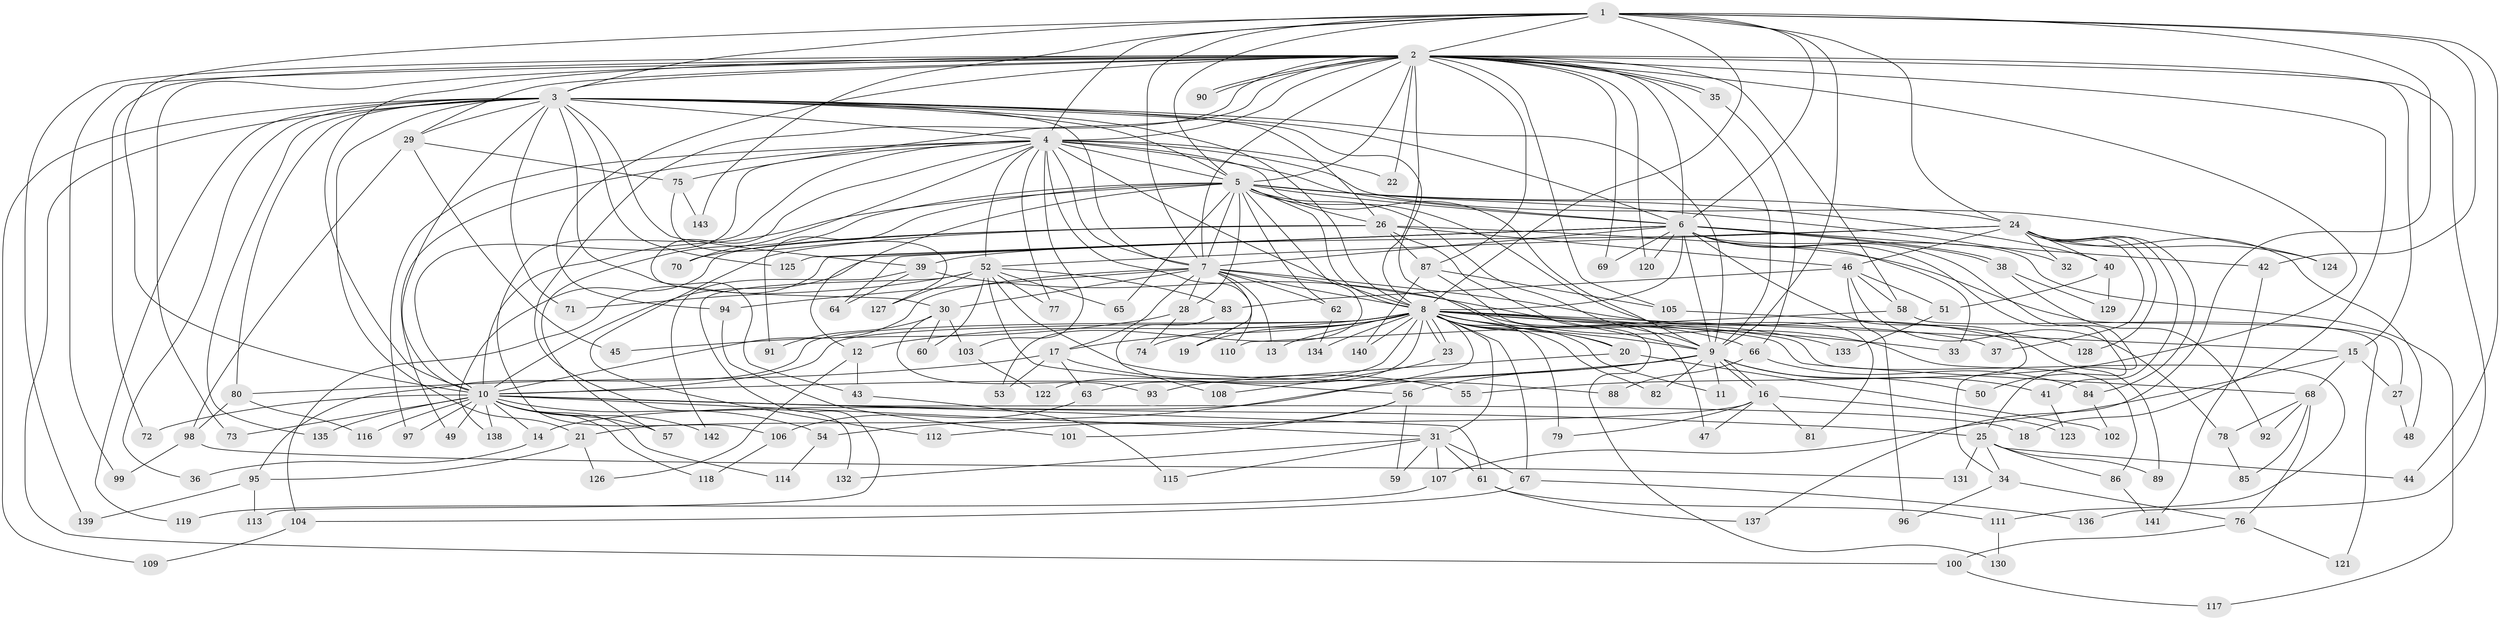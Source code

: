 // coarse degree distribution, {23: 0.01, 16: 0.01, 25: 0.01, 2: 0.61, 4: 0.1, 3: 0.11, 8: 0.01, 14: 0.01, 12: 0.01, 1: 0.04, 7: 0.02, 5: 0.02, 6: 0.02, 10: 0.01, 41: 0.01}
// Generated by graph-tools (version 1.1) at 2025/49/03/04/25 21:49:50]
// undirected, 143 vertices, 311 edges
graph export_dot {
graph [start="1"]
  node [color=gray90,style=filled];
  1;
  2;
  3;
  4;
  5;
  6;
  7;
  8;
  9;
  10;
  11;
  12;
  13;
  14;
  15;
  16;
  17;
  18;
  19;
  20;
  21;
  22;
  23;
  24;
  25;
  26;
  27;
  28;
  29;
  30;
  31;
  32;
  33;
  34;
  35;
  36;
  37;
  38;
  39;
  40;
  41;
  42;
  43;
  44;
  45;
  46;
  47;
  48;
  49;
  50;
  51;
  52;
  53;
  54;
  55;
  56;
  57;
  58;
  59;
  60;
  61;
  62;
  63;
  64;
  65;
  66;
  67;
  68;
  69;
  70;
  71;
  72;
  73;
  74;
  75;
  76;
  77;
  78;
  79;
  80;
  81;
  82;
  83;
  84;
  85;
  86;
  87;
  88;
  89;
  90;
  91;
  92;
  93;
  94;
  95;
  96;
  97;
  98;
  99;
  100;
  101;
  102;
  103;
  104;
  105;
  106;
  107;
  108;
  109;
  110;
  111;
  112;
  113;
  114;
  115;
  116;
  117;
  118;
  119;
  120;
  121;
  122;
  123;
  124;
  125;
  126;
  127;
  128;
  129;
  130;
  131;
  132;
  133;
  134;
  135;
  136;
  137;
  138;
  139;
  140;
  141;
  142;
  143;
  1 -- 2;
  1 -- 3;
  1 -- 4;
  1 -- 5;
  1 -- 6;
  1 -- 7;
  1 -- 8;
  1 -- 9;
  1 -- 10;
  1 -- 24;
  1 -- 42;
  1 -- 44;
  1 -- 137;
  1 -- 143;
  2 -- 3;
  2 -- 4;
  2 -- 5;
  2 -- 6;
  2 -- 7;
  2 -- 8;
  2 -- 9;
  2 -- 10;
  2 -- 15;
  2 -- 18;
  2 -- 22;
  2 -- 29;
  2 -- 35;
  2 -- 35;
  2 -- 55;
  2 -- 58;
  2 -- 69;
  2 -- 72;
  2 -- 73;
  2 -- 75;
  2 -- 87;
  2 -- 90;
  2 -- 90;
  2 -- 94;
  2 -- 99;
  2 -- 105;
  2 -- 120;
  2 -- 132;
  2 -- 136;
  2 -- 139;
  3 -- 4;
  3 -- 5;
  3 -- 6;
  3 -- 7;
  3 -- 8;
  3 -- 9;
  3 -- 10;
  3 -- 20;
  3 -- 21;
  3 -- 26;
  3 -- 29;
  3 -- 36;
  3 -- 39;
  3 -- 43;
  3 -- 71;
  3 -- 80;
  3 -- 100;
  3 -- 109;
  3 -- 119;
  3 -- 125;
  3 -- 135;
  4 -- 5;
  4 -- 6;
  4 -- 7;
  4 -- 8;
  4 -- 9;
  4 -- 10;
  4 -- 22;
  4 -- 30;
  4 -- 49;
  4 -- 52;
  4 -- 70;
  4 -- 77;
  4 -- 97;
  4 -- 103;
  4 -- 106;
  4 -- 110;
  4 -- 124;
  5 -- 6;
  5 -- 7;
  5 -- 8;
  5 -- 9;
  5 -- 10;
  5 -- 12;
  5 -- 24;
  5 -- 26;
  5 -- 28;
  5 -- 32;
  5 -- 40;
  5 -- 53;
  5 -- 57;
  5 -- 62;
  5 -- 65;
  5 -- 81;
  5 -- 91;
  6 -- 7;
  6 -- 8;
  6 -- 9;
  6 -- 10;
  6 -- 25;
  6 -- 33;
  6 -- 34;
  6 -- 38;
  6 -- 38;
  6 -- 42;
  6 -- 50;
  6 -- 64;
  6 -- 69;
  6 -- 104;
  6 -- 117;
  6 -- 120;
  6 -- 125;
  7 -- 8;
  7 -- 9;
  7 -- 10;
  7 -- 13;
  7 -- 17;
  7 -- 19;
  7 -- 28;
  7 -- 30;
  7 -- 62;
  7 -- 89;
  7 -- 94;
  8 -- 9;
  8 -- 10;
  8 -- 11;
  8 -- 12;
  8 -- 13;
  8 -- 15;
  8 -- 17;
  8 -- 19;
  8 -- 20;
  8 -- 23;
  8 -- 23;
  8 -- 31;
  8 -- 33;
  8 -- 37;
  8 -- 54;
  8 -- 63;
  8 -- 66;
  8 -- 67;
  8 -- 68;
  8 -- 74;
  8 -- 79;
  8 -- 82;
  8 -- 95;
  8 -- 111;
  8 -- 122;
  8 -- 133;
  8 -- 134;
  8 -- 140;
  9 -- 10;
  9 -- 11;
  9 -- 14;
  9 -- 16;
  9 -- 16;
  9 -- 41;
  9 -- 50;
  9 -- 56;
  9 -- 82;
  10 -- 14;
  10 -- 18;
  10 -- 25;
  10 -- 31;
  10 -- 49;
  10 -- 54;
  10 -- 57;
  10 -- 61;
  10 -- 72;
  10 -- 73;
  10 -- 97;
  10 -- 114;
  10 -- 116;
  10 -- 118;
  10 -- 135;
  10 -- 138;
  10 -- 142;
  12 -- 43;
  12 -- 126;
  14 -- 36;
  15 -- 27;
  15 -- 68;
  15 -- 107;
  16 -- 21;
  16 -- 47;
  16 -- 79;
  16 -- 81;
  16 -- 123;
  17 -- 53;
  17 -- 55;
  17 -- 63;
  17 -- 80;
  20 -- 93;
  20 -- 102;
  21 -- 95;
  21 -- 126;
  23 -- 108;
  24 -- 32;
  24 -- 37;
  24 -- 39;
  24 -- 40;
  24 -- 41;
  24 -- 46;
  24 -- 48;
  24 -- 52;
  24 -- 84;
  24 -- 124;
  24 -- 128;
  25 -- 34;
  25 -- 44;
  25 -- 86;
  25 -- 89;
  25 -- 131;
  26 -- 27;
  26 -- 46;
  26 -- 47;
  26 -- 70;
  26 -- 87;
  26 -- 112;
  26 -- 138;
  27 -- 48;
  28 -- 45;
  28 -- 74;
  29 -- 45;
  29 -- 75;
  29 -- 98;
  30 -- 60;
  30 -- 91;
  30 -- 93;
  30 -- 103;
  31 -- 59;
  31 -- 61;
  31 -- 67;
  31 -- 107;
  31 -- 115;
  31 -- 132;
  34 -- 76;
  34 -- 96;
  35 -- 66;
  38 -- 92;
  38 -- 129;
  39 -- 64;
  39 -- 86;
  39 -- 142;
  40 -- 51;
  40 -- 129;
  41 -- 123;
  42 -- 141;
  43 -- 115;
  46 -- 51;
  46 -- 58;
  46 -- 78;
  46 -- 83;
  46 -- 96;
  51 -- 133;
  52 -- 56;
  52 -- 60;
  52 -- 65;
  52 -- 71;
  52 -- 77;
  52 -- 83;
  52 -- 88;
  52 -- 113;
  52 -- 127;
  54 -- 114;
  56 -- 59;
  56 -- 101;
  56 -- 112;
  58 -- 110;
  58 -- 121;
  61 -- 111;
  61 -- 137;
  62 -- 134;
  63 -- 106;
  66 -- 84;
  66 -- 88;
  67 -- 104;
  67 -- 136;
  68 -- 76;
  68 -- 78;
  68 -- 85;
  68 -- 92;
  75 -- 127;
  75 -- 143;
  76 -- 100;
  76 -- 121;
  78 -- 85;
  80 -- 98;
  80 -- 116;
  83 -- 108;
  84 -- 102;
  86 -- 141;
  87 -- 105;
  87 -- 130;
  87 -- 140;
  94 -- 101;
  95 -- 113;
  95 -- 139;
  98 -- 99;
  98 -- 131;
  100 -- 117;
  103 -- 122;
  104 -- 109;
  105 -- 128;
  106 -- 118;
  107 -- 119;
  111 -- 130;
}
